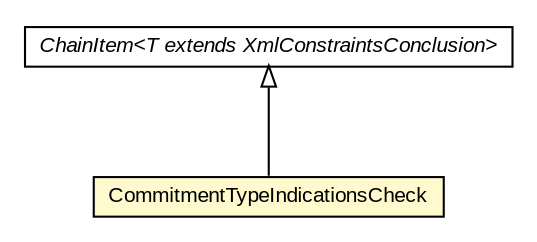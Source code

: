 #!/usr/local/bin/dot
#
# Class diagram 
# Generated by UMLGraph version R5_6-24-gf6e263 (http://www.umlgraph.org/)
#

digraph G {
	edge [fontname="arial",fontsize=10,labelfontname="arial",labelfontsize=10];
	node [fontname="arial",fontsize=10,shape=plaintext];
	nodesep=0.25;
	ranksep=0.5;
	// eu.europa.esig.dss.validation.process.ChainItem<T extends eu.europa.esig.dss.jaxb.detailedreport.XmlConstraintsConclusion>
	c262411 [label=<<table title="eu.europa.esig.dss.validation.process.ChainItem" border="0" cellborder="1" cellspacing="0" cellpadding="2" port="p" href="../../../ChainItem.html">
		<tr><td><table border="0" cellspacing="0" cellpadding="1">
<tr><td align="center" balign="center"><font face="arial italic"> ChainItem&lt;T extends XmlConstraintsConclusion&gt; </font></td></tr>
		</table></td></tr>
		</table>>, URL="../../../ChainItem.html", fontname="arial", fontcolor="black", fontsize=10.0];
	// eu.europa.esig.dss.validation.process.bbb.sav.checks.CommitmentTypeIndicationsCheck
	c262451 [label=<<table title="eu.europa.esig.dss.validation.process.bbb.sav.checks.CommitmentTypeIndicationsCheck" border="0" cellborder="1" cellspacing="0" cellpadding="2" port="p" bgcolor="lemonChiffon" href="./CommitmentTypeIndicationsCheck.html">
		<tr><td><table border="0" cellspacing="0" cellpadding="1">
<tr><td align="center" balign="center"> CommitmentTypeIndicationsCheck </td></tr>
		</table></td></tr>
		</table>>, URL="./CommitmentTypeIndicationsCheck.html", fontname="arial", fontcolor="black", fontsize=10.0];
	//eu.europa.esig.dss.validation.process.bbb.sav.checks.CommitmentTypeIndicationsCheck extends eu.europa.esig.dss.validation.process.ChainItem<eu.europa.esig.dss.jaxb.detailedreport.XmlSAV>
	c262411:p -> c262451:p [dir=back,arrowtail=empty];
}

